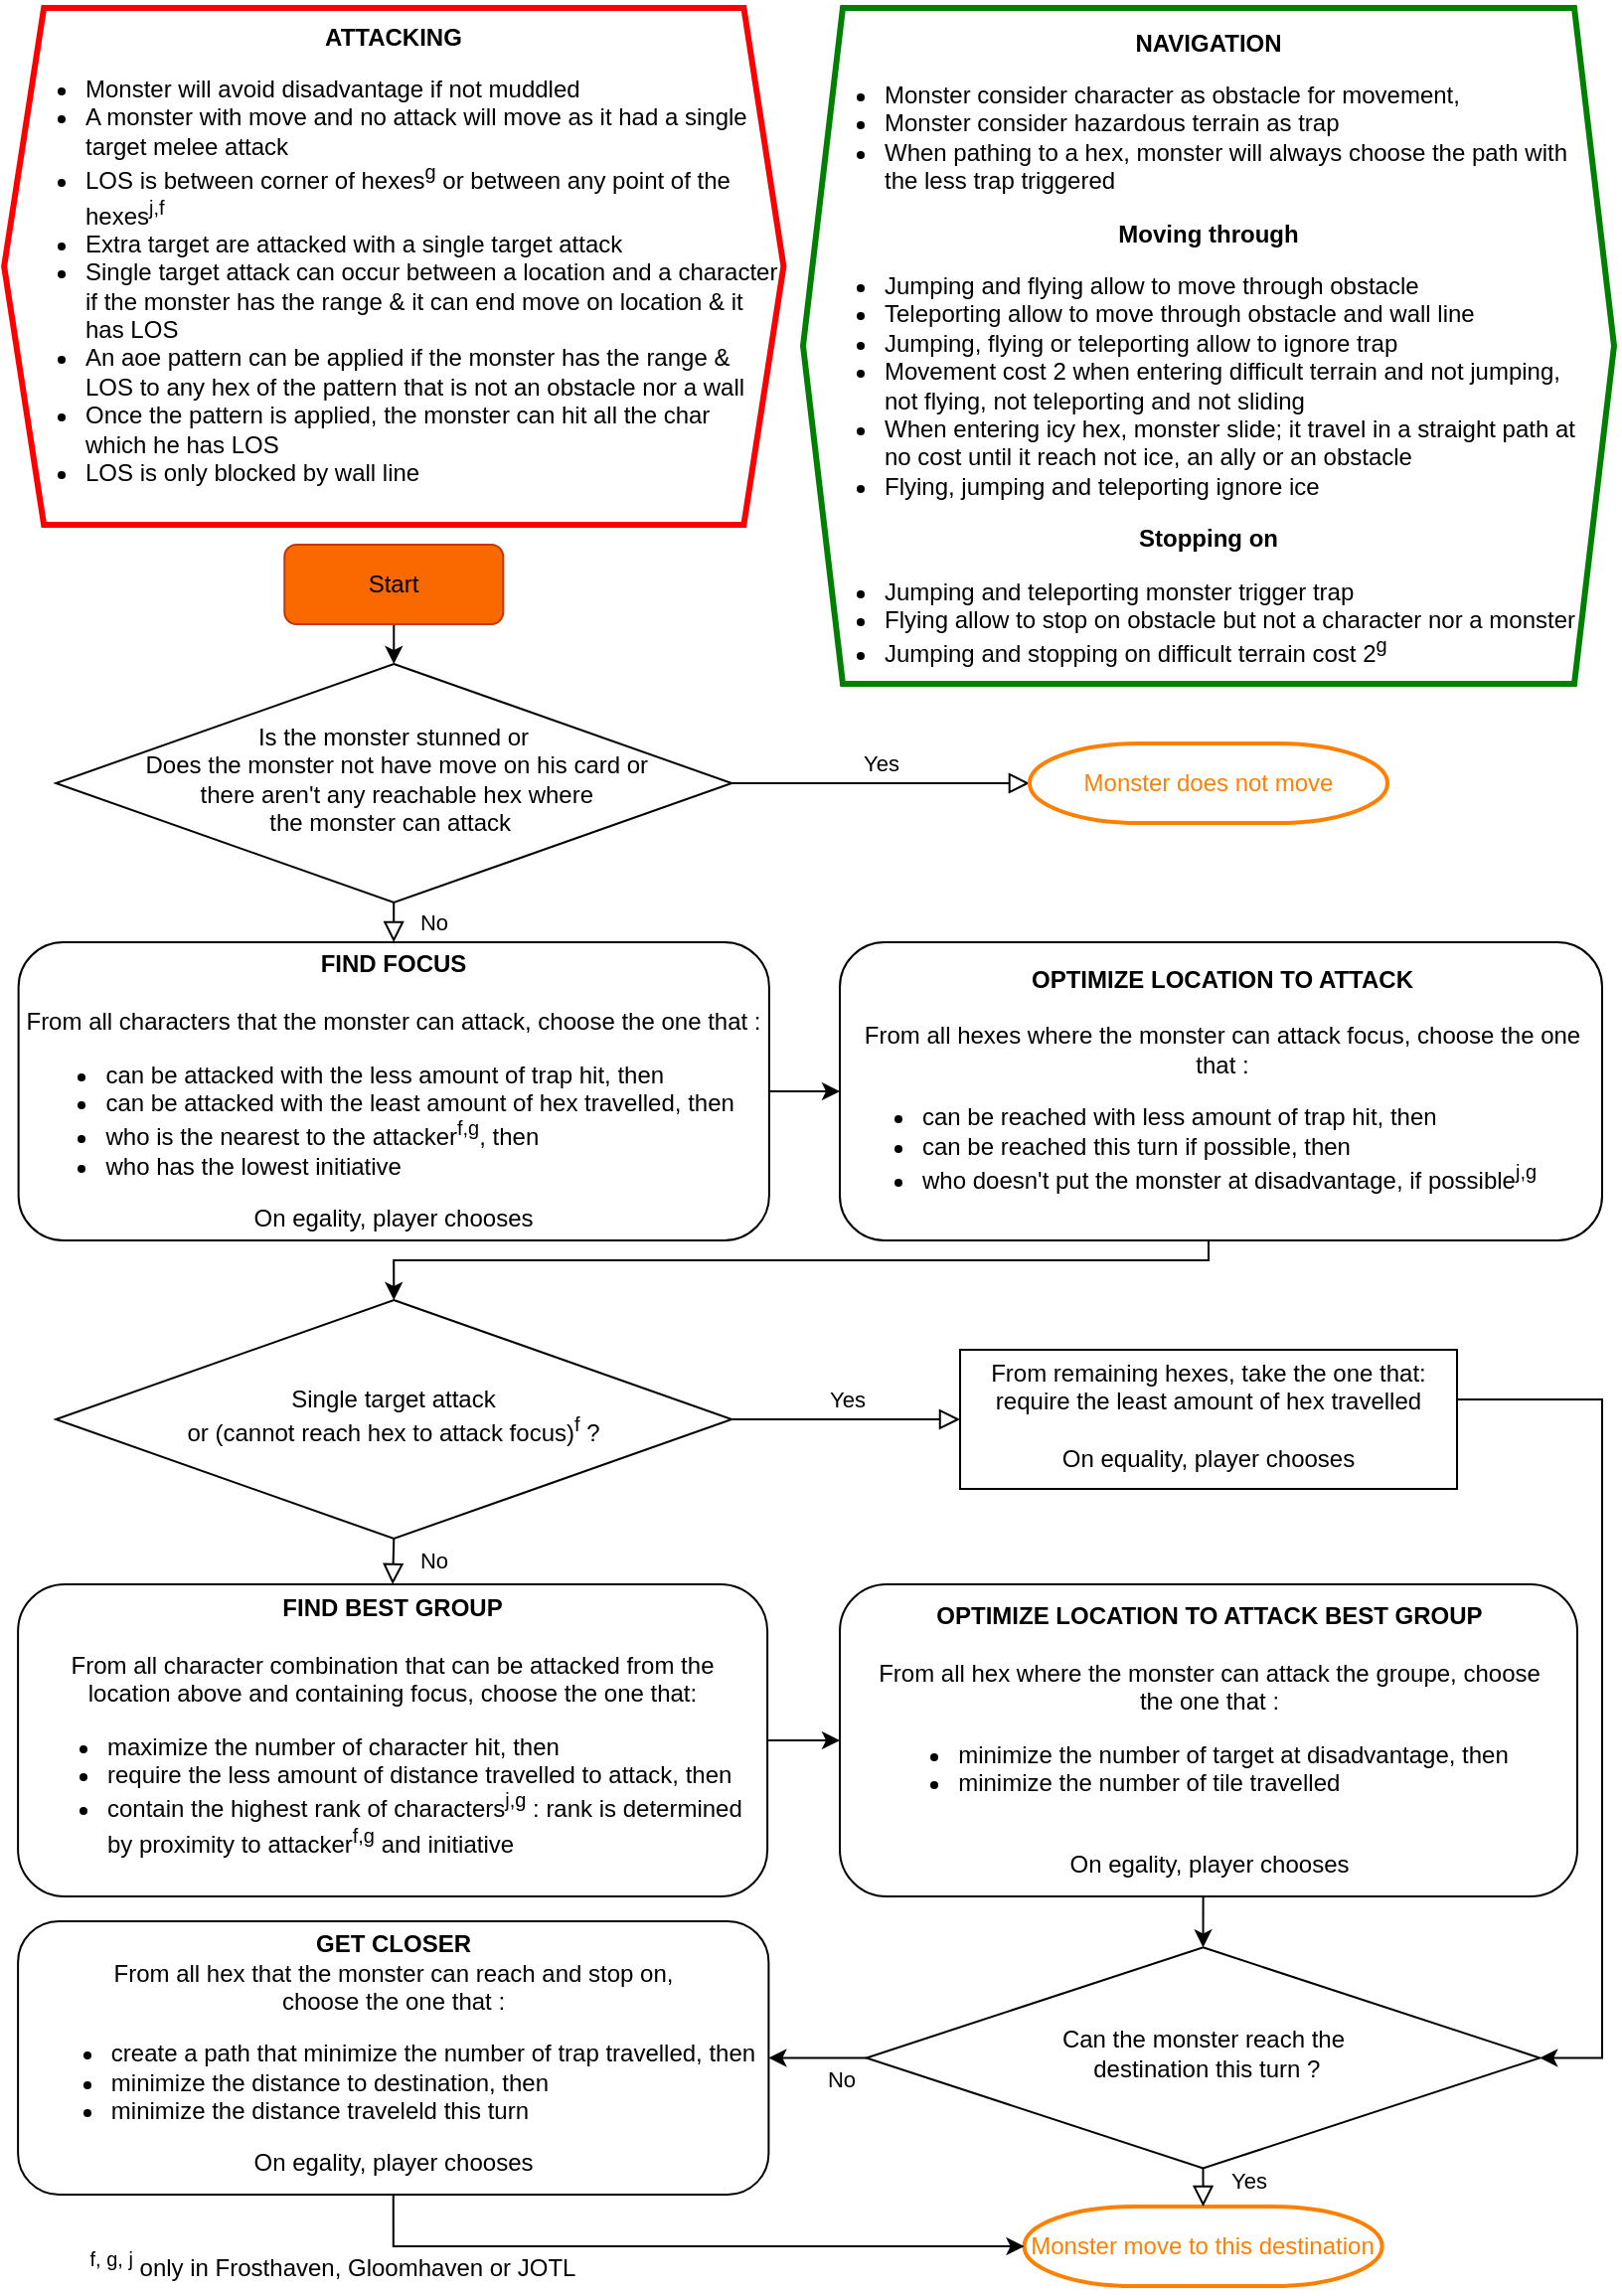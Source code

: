 <mxfile version="21.4.0" type="device">
  <diagram id="C5RBs43oDa-KdzZeNtuy" name="Page-1">
    <mxGraphModel dx="996" dy="581" grid="1" gridSize="10" guides="1" tooltips="1" connect="1" arrows="1" fold="1" page="1" pageScale="1" pageWidth="827" pageHeight="1169" math="0" shadow="0">
      <root>
        <mxCell id="WIyWlLk6GJQsqaUBKTNV-0" />
        <mxCell id="WIyWlLk6GJQsqaUBKTNV-1" parent="WIyWlLk6GJQsqaUBKTNV-0" />
        <mxCell id="6H1x6LzymzNOAmOgsFud-10" style="edgeStyle=orthogonalEdgeStyle;rounded=0;orthogonalLoop=1;jettySize=auto;html=1;exitX=0.5;exitY=1;exitDx=0;exitDy=0;entryX=0.5;entryY=0;entryDx=0;entryDy=0;" parent="WIyWlLk6GJQsqaUBKTNV-1" source="WIyWlLk6GJQsqaUBKTNV-3" target="WIyWlLk6GJQsqaUBKTNV-6" edge="1">
          <mxGeometry relative="1" as="geometry" />
        </mxCell>
        <mxCell id="WIyWlLk6GJQsqaUBKTNV-3" value="Start" style="rounded=1;whiteSpace=wrap;html=1;fontSize=12;glass=0;strokeWidth=1;shadow=0;fillColor=#fa6800;fontColor=#000000;strokeColor=#C73500;" parent="WIyWlLk6GJQsqaUBKTNV-1" vertex="1">
          <mxGeometry x="147.14" y="280" width="110" height="40" as="geometry" />
        </mxCell>
        <mxCell id="WIyWlLk6GJQsqaUBKTNV-4" value="No" style="rounded=0;html=1;jettySize=auto;orthogonalLoop=1;fontSize=11;endArrow=block;endFill=0;endSize=8;strokeWidth=1;shadow=0;labelBackgroundColor=none;edgeStyle=orthogonalEdgeStyle;" parent="WIyWlLk6GJQsqaUBKTNV-1" source="WIyWlLk6GJQsqaUBKTNV-6" target="HYlRVXP8fHBSpNL6v8k7-2" edge="1">
          <mxGeometry x="0.011" y="20" relative="1" as="geometry">
            <mxPoint as="offset" />
          </mxGeometry>
        </mxCell>
        <mxCell id="WIyWlLk6GJQsqaUBKTNV-5" value="Yes" style="edgeStyle=orthogonalEdgeStyle;rounded=0;html=1;jettySize=auto;orthogonalLoop=1;fontSize=11;endArrow=block;endFill=0;endSize=8;strokeWidth=1;shadow=0;labelBackgroundColor=none;entryX=0;entryY=0.5;entryDx=0;entryDy=0;exitX=1;exitY=0.5;exitDx=0;exitDy=0;" parent="WIyWlLk6GJQsqaUBKTNV-1" source="WIyWlLk6GJQsqaUBKTNV-6" target="WIyWlLk6GJQsqaUBKTNV-7" edge="1">
          <mxGeometry y="10" relative="1" as="geometry">
            <mxPoint as="offset" />
            <mxPoint x="479" y="398" as="targetPoint" />
            <Array as="points">
              <mxPoint x="470" y="400" />
              <mxPoint x="470" y="400" />
            </Array>
          </mxGeometry>
        </mxCell>
        <mxCell id="WIyWlLk6GJQsqaUBKTNV-6" value="&lt;div&gt;Is the monster stunned or&lt;/div&gt;&lt;div&gt;&amp;nbsp;Does the monster not have move on his card or&lt;/div&gt;&lt;div&gt;&amp;nbsp;there aren&#39;t any reachable hex where &lt;br&gt;&lt;/div&gt;&lt;div&gt;the monster can attack&amp;nbsp; &lt;/div&gt;" style="rhombus;whiteSpace=wrap;html=1;shadow=0;fontFamily=Helvetica;fontSize=12;align=center;strokeWidth=1;spacing=6;spacingTop=-4;" parent="WIyWlLk6GJQsqaUBKTNV-1" vertex="1">
          <mxGeometry x="32.14" y="340" width="340" height="120" as="geometry" />
        </mxCell>
        <mxCell id="WIyWlLk6GJQsqaUBKTNV-7" value="&lt;font color=&quot;#ff8000&quot;&gt;Monster does not move&lt;/font&gt;" style="strokeWidth=2;html=1;shape=mxgraph.flowchart.terminator;whiteSpace=wrap;strokeColor=#ff8000;" parent="WIyWlLk6GJQsqaUBKTNV-1" vertex="1">
          <mxGeometry x="521.97" y="380" width="180.05" height="40" as="geometry" />
        </mxCell>
        <mxCell id="6H1x6LzymzNOAmOgsFud-1" style="edgeStyle=orthogonalEdgeStyle;rounded=0;orthogonalLoop=1;jettySize=auto;html=1;exitX=1;exitY=0.5;exitDx=0;exitDy=0;entryX=0;entryY=0.5;entryDx=0;entryDy=0;" parent="WIyWlLk6GJQsqaUBKTNV-1" source="HYlRVXP8fHBSpNL6v8k7-2" target="HYlRVXP8fHBSpNL6v8k7-4" edge="1">
          <mxGeometry relative="1" as="geometry" />
        </mxCell>
        <mxCell id="HYlRVXP8fHBSpNL6v8k7-2" value="&lt;div&gt;&lt;b&gt;FIND FOCUS&lt;/b&gt;&lt;br&gt;&lt;/div&gt;&lt;div&gt;&lt;br&gt;&lt;/div&gt;&lt;div&gt;From all characters that the monster can attack, choose the one that : &lt;br&gt;&lt;/div&gt;&lt;div align=&quot;left&quot;&gt;&lt;ul&gt;&lt;li&gt;can be attacked with the less amount of trap hit, then&lt;/li&gt;&lt;li&gt;can be attacked with the least amount of hex travelled, then&lt;/li&gt;&lt;li&gt;who is the nearest to the attacker&lt;sup&gt;f,g&lt;/sup&gt;, then&lt;/li&gt;&lt;li&gt;who has the lowest initiative&lt;/li&gt;&lt;/ul&gt;&lt;/div&gt;&lt;div&gt;On egality, player chooses&lt;br&gt;&lt;/div&gt;" style="rounded=1;whiteSpace=wrap;html=1;fontSize=12;glass=0;strokeWidth=1;shadow=0;" parent="WIyWlLk6GJQsqaUBKTNV-1" vertex="1">
          <mxGeometry x="13.32" y="480" width="377.63" height="150" as="geometry" />
        </mxCell>
        <mxCell id="6H1x6LzymzNOAmOgsFud-2" style="edgeStyle=orthogonalEdgeStyle;rounded=0;orthogonalLoop=1;jettySize=auto;html=1;exitX=0.5;exitY=1;exitDx=0;exitDy=0;entryX=0.5;entryY=0;entryDx=0;entryDy=0;" parent="WIyWlLk6GJQsqaUBKTNV-1" source="HYlRVXP8fHBSpNL6v8k7-4" target="HYlRVXP8fHBSpNL6v8k7-6" edge="1">
          <mxGeometry relative="1" as="geometry">
            <Array as="points">
              <mxPoint x="612" y="623" />
              <mxPoint x="612" y="640" />
              <mxPoint x="202" y="640" />
            </Array>
          </mxGeometry>
        </mxCell>
        <mxCell id="HYlRVXP8fHBSpNL6v8k7-4" value="&lt;div&gt;&lt;b&gt;OPTIMIZE LOCATION TO ATTACK&lt;/b&gt;&lt;br&gt;&lt;/div&gt;&lt;div&gt;&lt;br&gt;&lt;/div&gt;&lt;div&gt;From all hexes where the monster can attack focus, choose the one that :&lt;/div&gt;&lt;div align=&quot;left&quot;&gt;&lt;ul&gt;&lt;li&gt;can be reached with less amount of trap hit, then&lt;/li&gt;&lt;li&gt;can be reached this turn if possible, then&lt;/li&gt;&lt;li&gt;who doesn&#39;t put the monster at disadvantage, if possible&lt;sup&gt;j,g&lt;/sup&gt;&lt;/li&gt;&lt;/ul&gt;&lt;/div&gt;" style="rounded=1;whiteSpace=wrap;html=1;fontSize=12;glass=0;strokeWidth=1;shadow=0;" parent="WIyWlLk6GJQsqaUBKTNV-1" vertex="1">
          <mxGeometry x="426.5" y="480" width="383.5" height="150" as="geometry" />
        </mxCell>
        <mxCell id="HYlRVXP8fHBSpNL6v8k7-6" value="&lt;div&gt;Single target attack &lt;br&gt;&lt;/div&gt;&lt;div&gt;or (cannot reach hex to attack focus)&lt;sup&gt;f&lt;/sup&gt; ?&lt;/div&gt;" style="rhombus;whiteSpace=wrap;html=1;shadow=0;fontFamily=Helvetica;fontSize=12;align=center;strokeWidth=1;spacing=6;spacingTop=-4;" parent="WIyWlLk6GJQsqaUBKTNV-1" vertex="1">
          <mxGeometry x="32.14" y="660" width="340" height="120" as="geometry" />
        </mxCell>
        <mxCell id="6H1x6LzymzNOAmOgsFud-6" style="edgeStyle=orthogonalEdgeStyle;rounded=0;orthogonalLoop=1;jettySize=auto;html=1;exitX=1;exitY=0.5;exitDx=0;exitDy=0;entryX=1;entryY=0.5;entryDx=0;entryDy=0;" parent="WIyWlLk6GJQsqaUBKTNV-1" source="HYlRVXP8fHBSpNL6v8k7-8" target="HYlRVXP8fHBSpNL6v8k7-17" edge="1">
          <mxGeometry relative="1" as="geometry">
            <Array as="points">
              <mxPoint x="737" y="710" />
              <mxPoint x="810" y="710" />
              <mxPoint x="810" y="1041" />
            </Array>
          </mxGeometry>
        </mxCell>
        <mxCell id="HYlRVXP8fHBSpNL6v8k7-8" value="&lt;div&gt;From remaining hexes, take the one that:&lt;/div&gt;&lt;div&gt;require the least amount of hex travelled&lt;/div&gt;&lt;div&gt;&lt;br&gt;&lt;/div&gt;&lt;div&gt;&lt;div align=&quot;center&quot;&gt;On equality, player chooses&lt;/div&gt;&lt;/div&gt;" style="whiteSpace=wrap;html=1;shadow=0;strokeWidth=1;spacing=6;spacingTop=-4;" parent="WIyWlLk6GJQsqaUBKTNV-1" vertex="1">
          <mxGeometry x="487" y="685" width="250" height="70" as="geometry" />
        </mxCell>
        <mxCell id="6H1x6LzymzNOAmOgsFud-11" style="edgeStyle=orthogonalEdgeStyle;rounded=0;orthogonalLoop=1;jettySize=auto;html=1;exitX=1;exitY=0.5;exitDx=0;exitDy=0;entryX=0;entryY=0.5;entryDx=0;entryDy=0;" parent="WIyWlLk6GJQsqaUBKTNV-1" source="HYlRVXP8fHBSpNL6v8k7-11" target="HYlRVXP8fHBSpNL6v8k7-14" edge="1">
          <mxGeometry relative="1" as="geometry" />
        </mxCell>
        <mxCell id="HYlRVXP8fHBSpNL6v8k7-11" value="&lt;div&gt;&lt;b&gt;FIND BEST GROUP&lt;/b&gt;&lt;br&gt;&lt;/div&gt;&lt;div&gt;&lt;br&gt;&lt;/div&gt;&lt;div&gt;From all character combination that can be attacked from the &lt;br&gt;&lt;/div&gt;&lt;div&gt;location above and containing focus, choose the one that:&lt;/div&gt;&lt;div align=&quot;left&quot;&gt;&lt;ul&gt;&lt;li&gt;maximize the number of character hit, then&lt;/li&gt;&lt;li&gt;require the less amount of distance travelled to attack, then&lt;/li&gt;&lt;li&gt;contain the highest rank of characters&lt;sup&gt;j,g&lt;/sup&gt; : rank is determined by proximity to attacker&lt;sup&gt;f,g&lt;/sup&gt; and initiative&lt;/li&gt;&lt;/ul&gt;&lt;/div&gt;" style="whiteSpace=wrap;html=1;shadow=0;strokeWidth=1;spacing=6;spacingTop=-4;rounded=1" parent="WIyWlLk6GJQsqaUBKTNV-1" vertex="1">
          <mxGeometry x="13.06" y="803" width="377" height="157" as="geometry" />
        </mxCell>
        <mxCell id="nwu6KK1hAaGZpG1vDYlY-1" style="edgeStyle=orthogonalEdgeStyle;rounded=0;orthogonalLoop=1;jettySize=auto;html=1;exitX=0.5;exitY=1;exitDx=0;exitDy=0;entryX=0.5;entryY=0;entryDx=0;entryDy=0;" parent="WIyWlLk6GJQsqaUBKTNV-1" source="HYlRVXP8fHBSpNL6v8k7-14" target="HYlRVXP8fHBSpNL6v8k7-17" edge="1">
          <mxGeometry relative="1" as="geometry" />
        </mxCell>
        <mxCell id="HYlRVXP8fHBSpNL6v8k7-14" value="&lt;div&gt;&lt;br&gt;&lt;/div&gt;&lt;div&gt;&lt;b&gt;OPTIMIZE LOCATION TO ATTACK BEST GROUP&lt;/b&gt;&lt;br&gt;&lt;/div&gt;&lt;div&gt;&lt;br&gt;&lt;/div&gt;&lt;div&gt;&lt;div&gt;From all hex where the monster can attack the groupe, choose &lt;br&gt;&lt;/div&gt;&lt;div&gt;the one that :&lt;/div&gt;&lt;/div&gt;&lt;div align=&quot;left&quot;&gt;&lt;ul&gt;&lt;li&gt;minimize the number of target at disadvantage, then&lt;/li&gt;&lt;li&gt;minimize the number of tile travelled&lt;/li&gt;&lt;/ul&gt;&lt;/div&gt;&lt;blockquote&gt;&lt;div align=&quot;left&quot;&gt;&lt;br&gt;&lt;/div&gt;&lt;div align=&quot;center&quot;&gt;On egality, player chooses&lt;/div&gt;&lt;/blockquote&gt;" style="whiteSpace=wrap;html=1;shadow=0;strokeWidth=1;spacing=6;spacingTop=-4;rounded=1" parent="WIyWlLk6GJQsqaUBKTNV-1" vertex="1">
          <mxGeometry x="426.5" y="803" width="371" height="157" as="geometry" />
        </mxCell>
        <mxCell id="CAe6eDNZriENMiDo3nfh-1" value="" style="edgeStyle=orthogonalEdgeStyle;rounded=0;orthogonalLoop=1;jettySize=auto;html=1;" edge="1" parent="WIyWlLk6GJQsqaUBKTNV-1" source="HYlRVXP8fHBSpNL6v8k7-17" target="HYlRVXP8fHBSpNL6v8k7-24">
          <mxGeometry relative="1" as="geometry">
            <Array as="points">
              <mxPoint x="430" y="1041" />
              <mxPoint x="430" y="1041" />
            </Array>
          </mxGeometry>
        </mxCell>
        <mxCell id="CAe6eDNZriENMiDo3nfh-2" value="No" style="edgeLabel;html=1;align=center;verticalAlign=middle;resizable=0;points=[];" vertex="1" connectable="0" parent="CAe6eDNZriENMiDo3nfh-1">
          <mxGeometry x="0.358" y="2" relative="1" as="geometry">
            <mxPoint x="20" y="8" as="offset" />
          </mxGeometry>
        </mxCell>
        <mxCell id="HYlRVXP8fHBSpNL6v8k7-17" value="&lt;div&gt;Can the monster reach the&lt;/div&gt;&lt;div&gt;&amp;nbsp;destination this turn ?&lt;/div&gt;" style="rhombus;whiteSpace=wrap;html=1;shadow=0;strokeWidth=1;spacing=6;spacingTop=-4;" parent="WIyWlLk6GJQsqaUBKTNV-1" vertex="1">
          <mxGeometry x="439.88" y="985.66" width="338.75" height="111.12" as="geometry" />
        </mxCell>
        <mxCell id="HYlRVXP8fHBSpNL6v8k7-21" value="&lt;font color=&quot;#ff8000&quot;&gt;Monster move to this destination&lt;/font&gt;" style="strokeWidth=2;html=1;shape=mxgraph.flowchart.terminator;whiteSpace=wrap;strokeColor=#ff8000;" parent="WIyWlLk6GJQsqaUBKTNV-1" vertex="1">
          <mxGeometry x="519.26" y="1116" width="180.05" height="40" as="geometry" />
        </mxCell>
        <mxCell id="6H1x6LzymzNOAmOgsFud-12" style="edgeStyle=orthogonalEdgeStyle;rounded=0;orthogonalLoop=1;jettySize=auto;html=1;exitX=0.5;exitY=1;exitDx=0;exitDy=0;entryX=0;entryY=0.5;entryDx=0;entryDy=0;" parent="WIyWlLk6GJQsqaUBKTNV-1" source="HYlRVXP8fHBSpNL6v8k7-24" target="HYlRVXP8fHBSpNL6v8k7-21" edge="1">
          <mxGeometry relative="1" as="geometry" />
        </mxCell>
        <mxCell id="HYlRVXP8fHBSpNL6v8k7-24" value="&lt;b&gt;GET CLOSER&lt;/b&gt;&lt;div&gt;From all hex that the monster can reach and stop on, &lt;br&gt;&lt;/div&gt;&lt;div&gt;choose the one that :&lt;/div&gt;&lt;div align=&quot;left&quot;&gt;&lt;ul&gt;&lt;li&gt;create a path that minimize the number of trap travelled, then&lt;/li&gt;&lt;li&gt;minimize the distance to destination, then&lt;/li&gt;&lt;li&gt;minimize the distance traveleld this turn&lt;/li&gt;&lt;/ul&gt;&lt;/div&gt;&lt;div&gt;On egality, player chooses&lt;/div&gt;" style="whiteSpace=wrap;html=1;shadow=0;strokeWidth=1;spacing=6;spacingTop=-4;rounded=1" parent="WIyWlLk6GJQsqaUBKTNV-1" vertex="1">
          <mxGeometry x="13.06" y="972.44" width="377.63" height="137.56" as="geometry" />
        </mxCell>
        <mxCell id="6H1x6LzymzNOAmOgsFud-4" value="Yes" style="edgeStyle=orthogonalEdgeStyle;rounded=0;html=1;jettySize=auto;orthogonalLoop=1;fontSize=11;endArrow=block;endFill=0;endSize=8;strokeWidth=1;shadow=0;labelBackgroundColor=none;entryX=0;entryY=0.5;entryDx=0;entryDy=0;exitX=1;exitY=0.5;exitDx=0;exitDy=0;" parent="WIyWlLk6GJQsqaUBKTNV-1" source="HYlRVXP8fHBSpNL6v8k7-6" target="HYlRVXP8fHBSpNL6v8k7-8" edge="1">
          <mxGeometry y="10" relative="1" as="geometry">
            <mxPoint as="offset" />
            <mxPoint x="519" y="393" as="targetPoint" />
            <mxPoint x="389" y="393" as="sourcePoint" />
          </mxGeometry>
        </mxCell>
        <mxCell id="6H1x6LzymzNOAmOgsFud-7" value="Yes" style="edgeStyle=orthogonalEdgeStyle;rounded=0;html=1;jettySize=auto;orthogonalLoop=1;fontSize=11;endArrow=block;endFill=0;endSize=8;strokeWidth=1;shadow=0;labelBackgroundColor=none;entryX=0.5;entryY=0;entryDx=0;entryDy=0;exitX=0.5;exitY=1;exitDx=0;exitDy=0;" parent="WIyWlLk6GJQsqaUBKTNV-1" source="HYlRVXP8fHBSpNL6v8k7-17" target="HYlRVXP8fHBSpNL6v8k7-21" edge="1">
          <mxGeometry x="-0.333" y="23" relative="1" as="geometry">
            <mxPoint as="offset" />
            <mxPoint x="552" y="715" as="targetPoint" />
            <mxPoint x="389" y="715" as="sourcePoint" />
          </mxGeometry>
        </mxCell>
        <mxCell id="6H1x6LzymzNOAmOgsFud-17" value="No" style="rounded=0;html=1;jettySize=auto;orthogonalLoop=1;fontSize=11;endArrow=block;endFill=0;endSize=8;strokeWidth=1;shadow=0;labelBackgroundColor=none;edgeStyle=orthogonalEdgeStyle;exitX=0.5;exitY=1;exitDx=0;exitDy=0;entryX=0.5;entryY=0;entryDx=0;entryDy=0;" parent="WIyWlLk6GJQsqaUBKTNV-1" source="HYlRVXP8fHBSpNL6v8k7-6" target="HYlRVXP8fHBSpNL6v8k7-11" edge="1">
          <mxGeometry x="0.011" y="20" relative="1" as="geometry">
            <mxPoint as="offset" />
            <mxPoint x="201.28" y="773" as="sourcePoint" />
            <mxPoint x="201.28" y="803" as="targetPoint" />
          </mxGeometry>
        </mxCell>
        <mxCell id="6H1x6LzymzNOAmOgsFud-19" value="&lt;br&gt;&lt;div&gt;&lt;b&gt;NAVIGATION&lt;/b&gt;&lt;/div&gt;&lt;div align=&quot;left&quot;&gt;&lt;ul&gt;&lt;li&gt;Monster consider character as obstacle for movement,&lt;/li&gt;&lt;li&gt;Monster consider hazardous terrain as trap&lt;/li&gt;&lt;li&gt;When pathing to a hex, monster will always choose the path with&amp;nbsp;&amp;nbsp;&amp;nbsp;&amp;nbsp; the less trap triggered&lt;/li&gt;&lt;/ul&gt;&lt;/div&gt;&lt;div&gt;&lt;b&gt;Moving through&lt;/b&gt;&lt;div&gt;&lt;div align=&quot;left&quot;&gt;&lt;ul&gt;&lt;li&gt;Jumping and flying allow to move through obstacle&lt;/li&gt;&lt;li&gt;Teleporting allow to move through obstacle and wall line&lt;/li&gt;&lt;li&gt;Jumping, flying or teleporting allow to ignore trap&lt;/li&gt;&lt;li&gt;Movement cost 2 when entering difficult terrain and not jumping,&amp;nbsp;&amp;nbsp;&amp;nbsp;&amp;nbsp;&amp;nbsp;&amp;nbsp; not flying, not teleporting and not sliding&lt;/li&gt;&lt;li&gt;When entering icy hex, monster slide; it travel in a straight path at&amp;nbsp;&amp;nbsp; &amp;nbsp; no cost until it reach not ice, an ally or an obstacle&lt;/li&gt;&lt;li&gt;Flying, jumping and teleporting ignore ice&lt;/li&gt;&lt;/ul&gt;&lt;/div&gt;&lt;div&gt;&lt;div align=&quot;center&quot;&gt;&lt;b&gt;Stopping on&lt;/b&gt;&lt;/div&gt;&lt;div align=&quot;left&quot;&gt;&lt;ul&gt;&lt;li&gt;Jumping and teleporting monster trigger trap&lt;/li&gt;&lt;li&gt;Flying allow to stop on obstacle but not a character nor a monster&lt;br&gt;&lt;/li&gt;&lt;li&gt;Jumping and stopping on difficult terrain cost 2&lt;sup&gt;g&lt;/sup&gt;&lt;/li&gt;&lt;/ul&gt;&lt;/div&gt;&lt;/div&gt;&lt;/div&gt;&lt;/div&gt;" style="shape=hexagon;perimeter=hexagonPerimeter2;whiteSpace=wrap;html=1;fixedSize=1;strokeColor=#008000;strokeWidth=3;" parent="WIyWlLk6GJQsqaUBKTNV-1" vertex="1">
          <mxGeometry x="408" y="10" width="408" height="340" as="geometry" />
        </mxCell>
        <mxCell id="6H1x6LzymzNOAmOgsFud-20" value="&lt;div&gt;&lt;b&gt;ATTACKING&lt;/b&gt;&lt;/div&gt;&lt;div align=&quot;left&quot;&gt;&lt;ul&gt;&lt;li&gt;&lt;div&gt;Monster will avoid disadvantage if not muddled&lt;/div&gt;&lt;/li&gt;&lt;li&gt;&lt;div&gt;A monster with move and no attack will move as it had a single target melee attack&lt;/div&gt;&lt;/li&gt;&lt;li&gt;&lt;div&gt;LOS is between corner of hexes&lt;sup&gt;g&lt;/sup&gt; or between any point of the hexes&lt;sup&gt;j,f&lt;/sup&gt;&lt;/div&gt;&lt;/li&gt;&lt;li&gt;Extra target are attacked with a single target attack&lt;/li&gt;&lt;li&gt;Single target attack can occur between a location and a character if the monster has the range &amp;amp; it can end move on location &amp;amp; it has LOS&lt;/li&gt;&lt;li&gt;An aoe pattern can be applied if the monster has the range &amp;amp;&amp;nbsp;&amp;nbsp;&amp;nbsp; LOS to any hex of the pattern that is not an obstacle nor a wall&lt;/li&gt;&lt;li&gt;Once the pattern is applied, the monster can hit all the char&amp;nbsp;&amp;nbsp;&amp;nbsp;&amp;nbsp; which he has LOS&lt;/li&gt;&lt;li&gt;LOS is only blocked by wall line&lt;/li&gt;&lt;/ul&gt;&lt;/div&gt;" style="shape=hexagon;perimeter=hexagonPerimeter2;whiteSpace=wrap;html=1;fixedSize=1;strokeColor=#ff0000;strokeWidth=3;" parent="WIyWlLk6GJQsqaUBKTNV-1" vertex="1">
          <mxGeometry x="6.07" y="10" width="392.13" height="260" as="geometry" />
        </mxCell>
        <mxCell id="6H1x6LzymzNOAmOgsFud-25" value="&lt;sup&gt;f, g, j&lt;/sup&gt; only in Frosthaven, Gloomhaven or JOTL " style="text;html=1;strokeColor=none;fillColor=none;align=center;verticalAlign=middle;whiteSpace=wrap;rounded=0;" parent="WIyWlLk6GJQsqaUBKTNV-1" vertex="1">
          <mxGeometry x="13.06" y="1130" width="316.68" height="30" as="geometry" />
        </mxCell>
      </root>
    </mxGraphModel>
  </diagram>
</mxfile>
